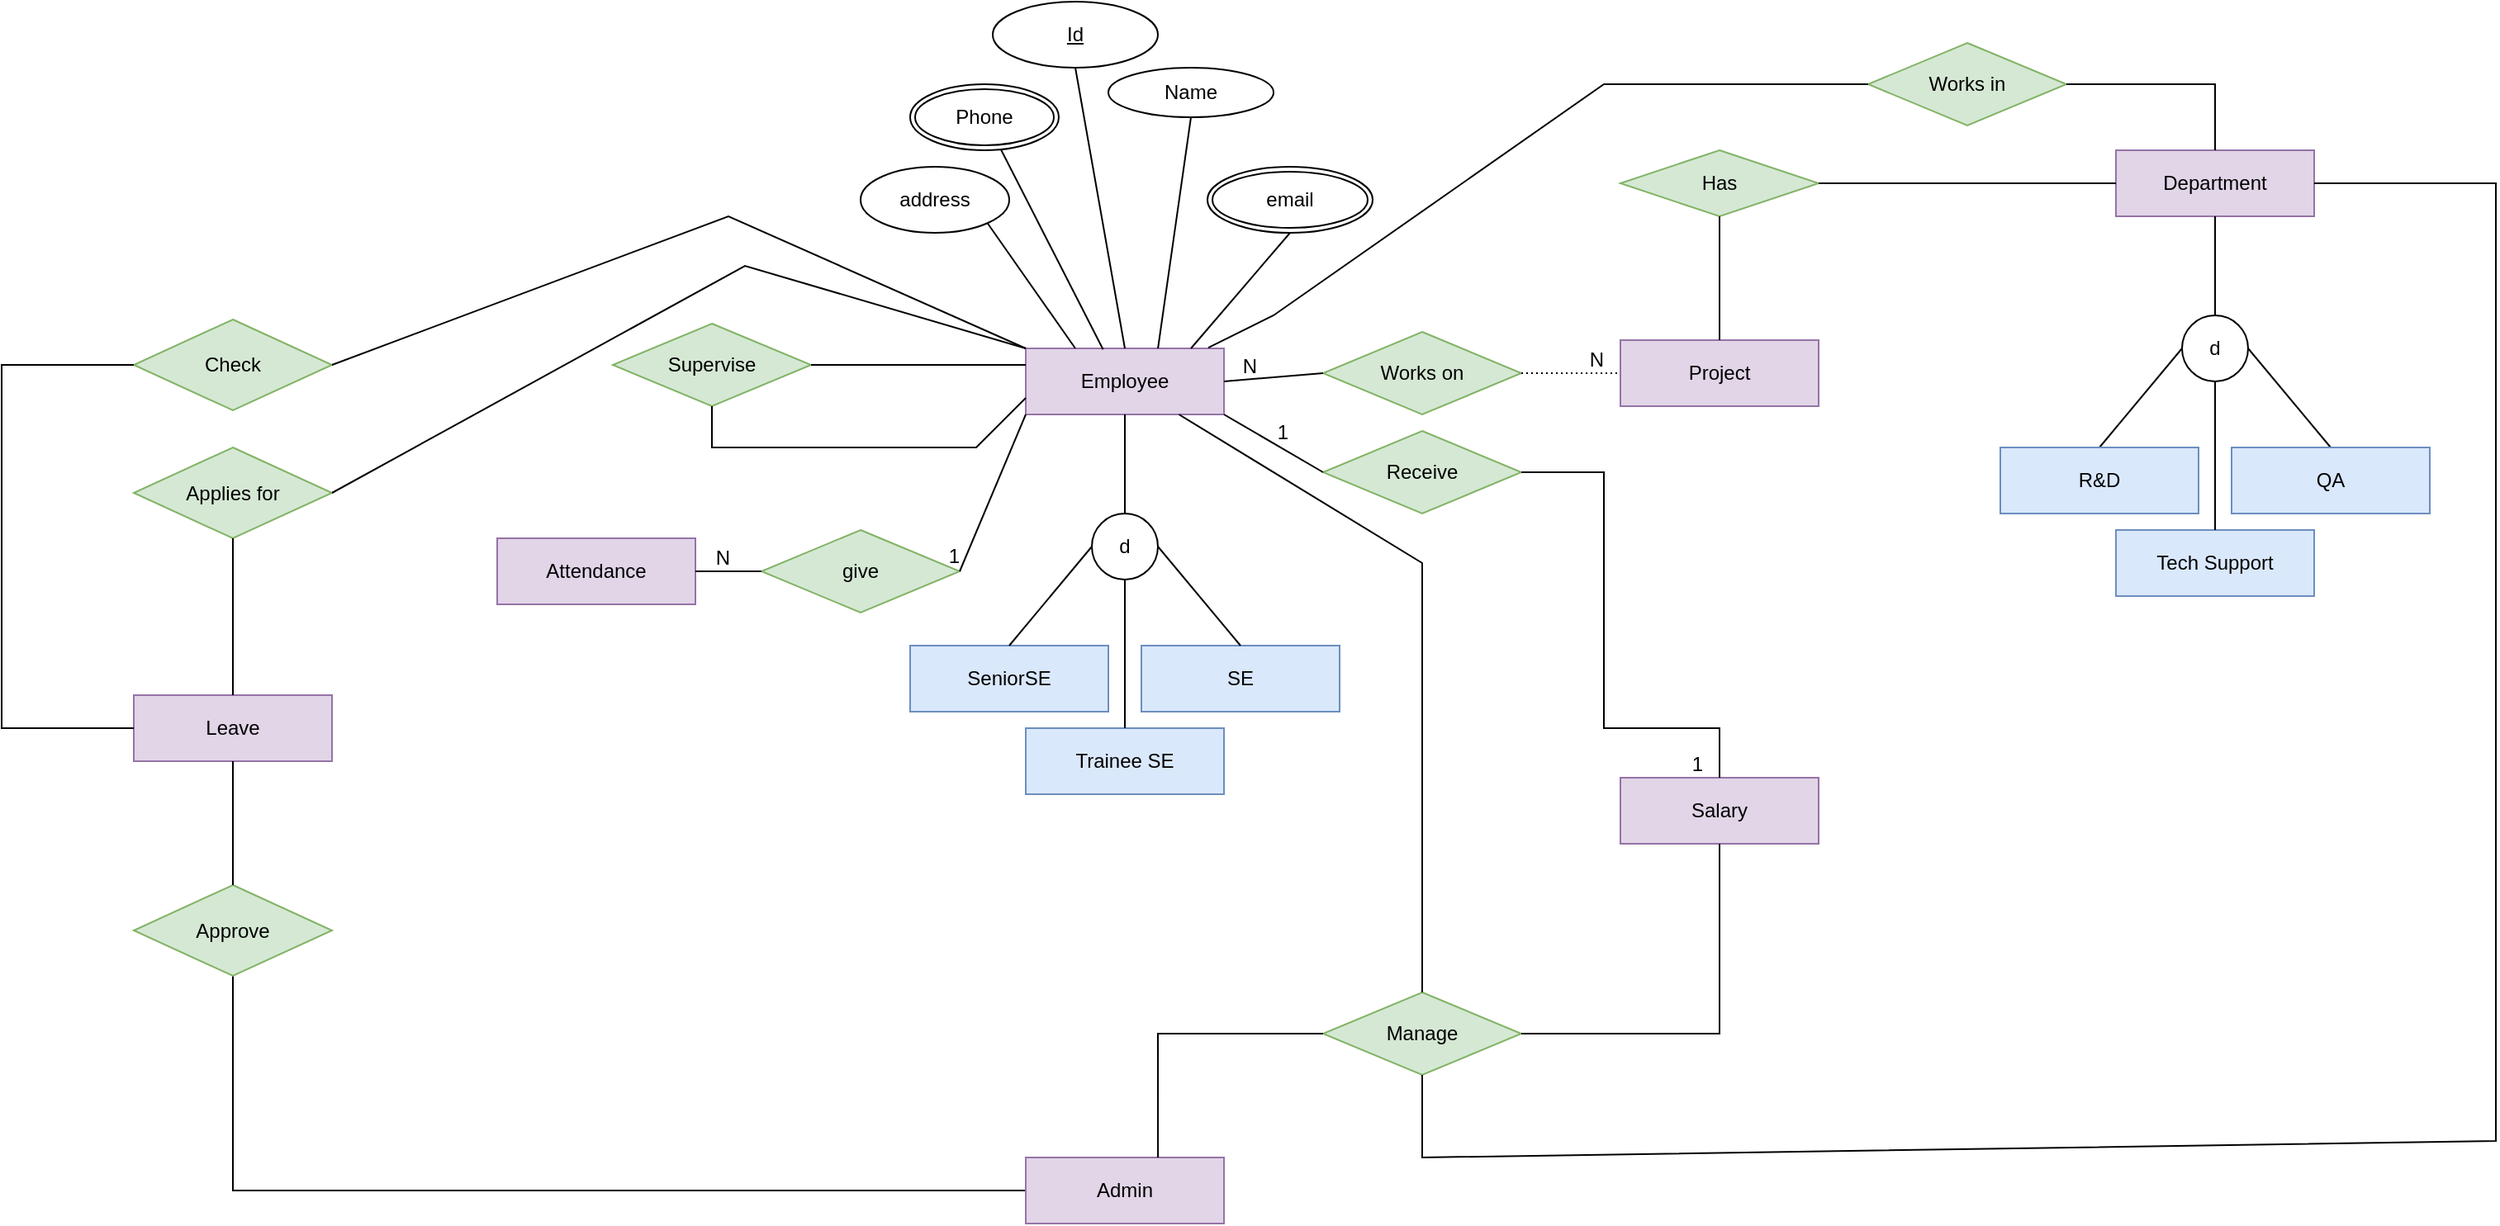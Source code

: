 <mxfile version="16.6.4" type="github">
  <diagram id="R2lEEEUBdFMjLlhIrx00" name="Page-1">
    <mxGraphModel dx="2987" dy="995" grid="1" gridSize="10" guides="1" tooltips="1" connect="1" arrows="1" fold="1" page="1" pageScale="1" pageWidth="1100" pageHeight="850" math="0" shadow="0" extFonts="Permanent Marker^https://fonts.googleapis.com/css?family=Permanent+Marker">
      <root>
        <mxCell id="0" />
        <mxCell id="1" parent="0" />
        <mxCell id="wa6rgPkxSw3eKmAbPzhM-41" value="" style="endArrow=none;html=1;rounded=0;" edge="1" parent="1">
          <mxGeometry relative="1" as="geometry">
            <mxPoint x="-870" y="630" as="sourcePoint" />
            <mxPoint x="-390" y="760" as="targetPoint" />
            <Array as="points">
              <mxPoint x="-870" y="760" />
            </Array>
          </mxGeometry>
        </mxCell>
        <mxCell id="uLMN_BXOicq_y5eOb-Gw-1" value="Employee" style="rounded=0;whiteSpace=wrap;html=1;fillColor=#e1d5e7;strokeColor=#9673a6;" parent="1" vertex="1">
          <mxGeometry x="-390" y="250" width="120" height="40" as="geometry" />
        </mxCell>
        <mxCell id="uLMN_BXOicq_y5eOb-Gw-3" value="" style="endArrow=none;html=1;rounded=0;entryX=0.5;entryY=1;entryDx=0;entryDy=0;exitX=0.5;exitY=0;exitDx=0;exitDy=0;" parent="1" source="uLMN_BXOicq_y5eOb-Gw-1" target="uLMN_BXOicq_y5eOb-Gw-19" edge="1">
          <mxGeometry width="50" height="50" relative="1" as="geometry">
            <mxPoint x="-330" y="340" as="sourcePoint" />
            <mxPoint x="-340" y="90" as="targetPoint" />
          </mxGeometry>
        </mxCell>
        <mxCell id="uLMN_BXOicq_y5eOb-Gw-4" value="address" style="ellipse;whiteSpace=wrap;html=1;" parent="1" vertex="1">
          <mxGeometry x="-490" y="140" width="90" height="40" as="geometry" />
        </mxCell>
        <mxCell id="uLMN_BXOicq_y5eOb-Gw-7" value="Name" style="ellipse;whiteSpace=wrap;html=1;" parent="1" vertex="1">
          <mxGeometry x="-340" y="80" width="100" height="30" as="geometry" />
        </mxCell>
        <mxCell id="uLMN_BXOicq_y5eOb-Gw-8" value="" style="endArrow=none;html=1;rounded=0;entryX=0.607;entryY=0.972;entryDx=0;entryDy=0;exitX=0.39;exitY=0.015;exitDx=0;exitDy=0;exitPerimeter=0;entryPerimeter=0;" parent="1" source="uLMN_BXOicq_y5eOb-Gw-1" target="uLMN_BXOicq_y5eOb-Gw-17" edge="1">
          <mxGeometry width="50" height="50" relative="1" as="geometry">
            <mxPoint x="-350" y="170" as="sourcePoint" />
            <mxPoint x="-410" y="140" as="targetPoint" />
          </mxGeometry>
        </mxCell>
        <mxCell id="uLMN_BXOicq_y5eOb-Gw-9" value="" style="endArrow=none;html=1;rounded=0;entryX=0.5;entryY=1;entryDx=0;entryDy=0;exitX=0.667;exitY=0;exitDx=0;exitDy=0;exitPerimeter=0;" parent="1" source="uLMN_BXOicq_y5eOb-Gw-1" target="uLMN_BXOicq_y5eOb-Gw-7" edge="1">
          <mxGeometry width="50" height="50" relative="1" as="geometry">
            <mxPoint x="-330" y="340" as="sourcePoint" />
            <mxPoint x="-280" y="290" as="targetPoint" />
          </mxGeometry>
        </mxCell>
        <mxCell id="uLMN_BXOicq_y5eOb-Gw-10" value="" style="endArrow=none;html=1;rounded=0;entryX=0.5;entryY=1;entryDx=0;entryDy=0;" parent="1" target="uLMN_BXOicq_y5eOb-Gw-21" edge="1">
          <mxGeometry width="50" height="50" relative="1" as="geometry">
            <mxPoint x="-290" y="250" as="sourcePoint" />
            <mxPoint x="-231.905" y="188.274" as="targetPoint" />
          </mxGeometry>
        </mxCell>
        <mxCell id="uLMN_BXOicq_y5eOb-Gw-11" value="" style="endArrow=none;html=1;rounded=0;entryX=1;entryY=1;entryDx=0;entryDy=0;exitX=0.25;exitY=0;exitDx=0;exitDy=0;" parent="1" source="uLMN_BXOicq_y5eOb-Gw-1" target="uLMN_BXOicq_y5eOb-Gw-4" edge="1">
          <mxGeometry width="50" height="50" relative="1" as="geometry">
            <mxPoint x="-330" y="340" as="sourcePoint" />
            <mxPoint x="-280" y="290" as="targetPoint" />
          </mxGeometry>
        </mxCell>
        <mxCell id="uLMN_BXOicq_y5eOb-Gw-13" value="" style="endArrow=none;html=1;rounded=0;entryX=0.5;entryY=1;entryDx=0;entryDy=0;" parent="1" source="uLMN_BXOicq_y5eOb-Gw-12" target="uLMN_BXOicq_y5eOb-Gw-1" edge="1">
          <mxGeometry width="50" height="50" relative="1" as="geometry">
            <mxPoint x="-330" y="360" as="sourcePoint" />
            <mxPoint x="-280" y="390" as="targetPoint" />
          </mxGeometry>
        </mxCell>
        <mxCell id="uLMN_BXOicq_y5eOb-Gw-17" value="Phone" style="ellipse;shape=doubleEllipse;margin=3;whiteSpace=wrap;html=1;align=center;" parent="1" vertex="1">
          <mxGeometry x="-460" y="90" width="90" height="40" as="geometry" />
        </mxCell>
        <mxCell id="uLMN_BXOicq_y5eOb-Gw-19" value="Id" style="ellipse;whiteSpace=wrap;html=1;align=center;fontStyle=4;" parent="1" vertex="1">
          <mxGeometry x="-410" y="40" width="100" height="40" as="geometry" />
        </mxCell>
        <mxCell id="uLMN_BXOicq_y5eOb-Gw-20" value="Works on" style="shape=rhombus;perimeter=rhombusPerimeter;whiteSpace=wrap;html=1;align=center;fillColor=#d5e8d4;strokeColor=#82b366;" parent="1" vertex="1">
          <mxGeometry x="-210" y="240" width="120" height="50" as="geometry" />
        </mxCell>
        <mxCell id="uLMN_BXOicq_y5eOb-Gw-21" value="email" style="ellipse;shape=doubleEllipse;margin=3;whiteSpace=wrap;html=1;align=center;" parent="1" vertex="1">
          <mxGeometry x="-280" y="140" width="100" height="40" as="geometry" />
        </mxCell>
        <mxCell id="uLMN_BXOicq_y5eOb-Gw-23" value="Project" style="rounded=0;whiteSpace=wrap;html=1;fillColor=#e1d5e7;strokeColor=#9673a6;" parent="1" vertex="1">
          <mxGeometry x="-30" y="245" width="120" height="40" as="geometry" />
        </mxCell>
        <mxCell id="uLMN_BXOicq_y5eOb-Gw-27" value="" style="endArrow=none;html=1;rounded=0;dashed=1;dashPattern=1 2;exitX=1;exitY=0.5;exitDx=0;exitDy=0;" parent="1" source="uLMN_BXOicq_y5eOb-Gw-20" target="uLMN_BXOicq_y5eOb-Gw-23" edge="1">
          <mxGeometry relative="1" as="geometry">
            <mxPoint x="-390" y="410" as="sourcePoint" />
            <mxPoint x="-230" y="410" as="targetPoint" />
          </mxGeometry>
        </mxCell>
        <mxCell id="uLMN_BXOicq_y5eOb-Gw-28" value="N" style="resizable=0;html=1;align=right;verticalAlign=bottom;" parent="uLMN_BXOicq_y5eOb-Gw-27" connectable="0" vertex="1">
          <mxGeometry x="1" relative="1" as="geometry">
            <mxPoint x="-10" as="offset" />
          </mxGeometry>
        </mxCell>
        <mxCell id="uLMN_BXOicq_y5eOb-Gw-31" value="" style="endArrow=none;html=1;rounded=0;entryX=1;entryY=0.5;entryDx=0;entryDy=0;exitX=0;exitY=0.5;exitDx=0;exitDy=0;" parent="1" source="uLMN_BXOicq_y5eOb-Gw-20" target="uLMN_BXOicq_y5eOb-Gw-1" edge="1">
          <mxGeometry relative="1" as="geometry">
            <mxPoint x="-390" y="410" as="sourcePoint" />
            <mxPoint x="-230" y="410" as="targetPoint" />
          </mxGeometry>
        </mxCell>
        <mxCell id="uLMN_BXOicq_y5eOb-Gw-32" value="N" style="resizable=0;html=1;align=right;verticalAlign=bottom;" parent="uLMN_BXOicq_y5eOb-Gw-31" connectable="0" vertex="1">
          <mxGeometry x="1" relative="1" as="geometry">
            <mxPoint x="20" as="offset" />
          </mxGeometry>
        </mxCell>
        <mxCell id="uLMN_BXOicq_y5eOb-Gw-36" value="Receive" style="shape=rhombus;perimeter=rhombusPerimeter;whiteSpace=wrap;html=1;align=center;fillColor=#d5e8d4;strokeColor=#82b366;" parent="1" vertex="1">
          <mxGeometry x="-210" y="300" width="120" height="50" as="geometry" />
        </mxCell>
        <mxCell id="uLMN_BXOicq_y5eOb-Gw-37" value="Salary" style="rounded=0;whiteSpace=wrap;html=1;fillColor=#e1d5e7;strokeColor=#9673a6;" parent="1" vertex="1">
          <mxGeometry x="-30" y="510" width="120" height="40" as="geometry" />
        </mxCell>
        <mxCell id="uLMN_BXOicq_y5eOb-Gw-38" value="" style="endArrow=none;html=1;rounded=0;entryX=1;entryY=1;entryDx=0;entryDy=0;exitX=0;exitY=0.5;exitDx=0;exitDy=0;" parent="1" source="uLMN_BXOicq_y5eOb-Gw-36" target="uLMN_BXOicq_y5eOb-Gw-1" edge="1">
          <mxGeometry relative="1" as="geometry">
            <mxPoint x="-300" y="370" as="sourcePoint" />
            <mxPoint x="-140" y="370" as="targetPoint" />
          </mxGeometry>
        </mxCell>
        <mxCell id="uLMN_BXOicq_y5eOb-Gw-39" value="1" style="resizable=0;html=1;align=right;verticalAlign=bottom;" parent="uLMN_BXOicq_y5eOb-Gw-38" connectable="0" vertex="1">
          <mxGeometry x="1" relative="1" as="geometry">
            <mxPoint x="40" y="20" as="offset" />
          </mxGeometry>
        </mxCell>
        <mxCell id="uLMN_BXOicq_y5eOb-Gw-40" value="" style="endArrow=none;html=1;rounded=0;exitX=1;exitY=0.5;exitDx=0;exitDy=0;entryX=0.5;entryY=0;entryDx=0;entryDy=0;" parent="1" source="uLMN_BXOicq_y5eOb-Gw-36" target="uLMN_BXOicq_y5eOb-Gw-37" edge="1">
          <mxGeometry relative="1" as="geometry">
            <mxPoint x="-330" y="400" as="sourcePoint" />
            <mxPoint x="-170" y="400" as="targetPoint" />
            <Array as="points">
              <mxPoint x="-40" y="325" />
              <mxPoint x="-40" y="480" />
              <mxPoint x="30" y="480" />
            </Array>
          </mxGeometry>
        </mxCell>
        <mxCell id="uLMN_BXOicq_y5eOb-Gw-41" value="1" style="resizable=0;html=1;align=right;verticalAlign=bottom;" parent="uLMN_BXOicq_y5eOb-Gw-40" connectable="0" vertex="1">
          <mxGeometry x="1" relative="1" as="geometry">
            <mxPoint x="-10" as="offset" />
          </mxGeometry>
        </mxCell>
        <mxCell id="uLMN_BXOicq_y5eOb-Gw-42" value="give" style="shape=rhombus;perimeter=rhombusPerimeter;whiteSpace=wrap;html=1;align=center;fillColor=#d5e8d4;strokeColor=#82b366;" parent="1" vertex="1">
          <mxGeometry x="-550" y="360" width="120" height="50" as="geometry" />
        </mxCell>
        <mxCell id="uLMN_BXOicq_y5eOb-Gw-43" value="Attendance" style="rounded=0;whiteSpace=wrap;html=1;fillColor=#e1d5e7;strokeColor=#9673a6;" parent="1" vertex="1">
          <mxGeometry x="-710" y="365" width="120" height="40" as="geometry" />
        </mxCell>
        <mxCell id="uLMN_BXOicq_y5eOb-Gw-44" value="" style="endArrow=none;html=1;rounded=0;exitX=0;exitY=1;exitDx=0;exitDy=0;entryX=1;entryY=0.5;entryDx=0;entryDy=0;" parent="1" source="uLMN_BXOicq_y5eOb-Gw-1" target="uLMN_BXOicq_y5eOb-Gw-42" edge="1">
          <mxGeometry relative="1" as="geometry">
            <mxPoint x="-380" y="300" as="sourcePoint" />
            <mxPoint x="-220" y="300" as="targetPoint" />
          </mxGeometry>
        </mxCell>
        <mxCell id="uLMN_BXOicq_y5eOb-Gw-45" value="1" style="resizable=0;html=1;align=right;verticalAlign=bottom;" parent="uLMN_BXOicq_y5eOb-Gw-44" connectable="0" vertex="1">
          <mxGeometry x="1" relative="1" as="geometry" />
        </mxCell>
        <mxCell id="uLMN_BXOicq_y5eOb-Gw-46" value="" style="endArrow=none;html=1;rounded=0;exitX=0;exitY=0.5;exitDx=0;exitDy=0;entryX=1;entryY=0.5;entryDx=0;entryDy=0;" parent="1" source="uLMN_BXOicq_y5eOb-Gw-42" target="uLMN_BXOicq_y5eOb-Gw-43" edge="1">
          <mxGeometry relative="1" as="geometry">
            <mxPoint x="-380" y="300" as="sourcePoint" />
            <mxPoint x="-220" y="300" as="targetPoint" />
          </mxGeometry>
        </mxCell>
        <mxCell id="uLMN_BXOicq_y5eOb-Gw-47" value="N" style="resizable=0;html=1;align=right;verticalAlign=bottom;" parent="uLMN_BXOicq_y5eOb-Gw-46" connectable="0" vertex="1">
          <mxGeometry x="1" relative="1" as="geometry">
            <mxPoint x="21" as="offset" />
          </mxGeometry>
        </mxCell>
        <mxCell id="uLMN_BXOicq_y5eOb-Gw-48" value="Department" style="rounded=0;whiteSpace=wrap;html=1;fillColor=#e1d5e7;strokeColor=#9673a6;" parent="1" vertex="1">
          <mxGeometry x="270" y="130" width="120" height="40" as="geometry" />
        </mxCell>
        <mxCell id="uLMN_BXOicq_y5eOb-Gw-50" value="Has" style="shape=rhombus;perimeter=rhombusPerimeter;whiteSpace=wrap;html=1;align=center;fillColor=#d5e8d4;strokeColor=#82b366;" parent="1" vertex="1">
          <mxGeometry x="-30" y="130" width="120" height="40" as="geometry" />
        </mxCell>
        <mxCell id="uLMN_BXOicq_y5eOb-Gw-51" value="Admin" style="rounded=0;whiteSpace=wrap;html=1;fillColor=#e1d5e7;strokeColor=#9673a6;" parent="1" vertex="1">
          <mxGeometry x="-390" y="740" width="120" height="40" as="geometry" />
        </mxCell>
        <mxCell id="uLMN_BXOicq_y5eOb-Gw-52" value="Works in" style="shape=rhombus;perimeter=rhombusPerimeter;whiteSpace=wrap;html=1;align=center;fillColor=#d5e8d4;strokeColor=#82b366;" parent="1" vertex="1">
          <mxGeometry x="120" y="65" width="120" height="50" as="geometry" />
        </mxCell>
        <mxCell id="uLMN_BXOicq_y5eOb-Gw-53" value="Manage" style="shape=rhombus;perimeter=rhombusPerimeter;whiteSpace=wrap;html=1;align=center;fillColor=#d5e8d4;strokeColor=#82b366;" parent="1" vertex="1">
          <mxGeometry x="-210" y="640" width="120" height="50" as="geometry" />
        </mxCell>
        <mxCell id="uLMN_BXOicq_y5eOb-Gw-57" value="" style="endArrow=none;html=1;rounded=0;entryX=0.5;entryY=0;entryDx=0;entryDy=0;" parent="1" source="uLMN_BXOicq_y5eOb-Gw-1" target="uLMN_BXOicq_y5eOb-Gw-53" edge="1">
          <mxGeometry relative="1" as="geometry">
            <mxPoint x="-240" y="490" as="sourcePoint" />
            <mxPoint x="-150" y="580" as="targetPoint" />
            <Array as="points">
              <mxPoint x="-150" y="380" />
            </Array>
          </mxGeometry>
        </mxCell>
        <mxCell id="uLMN_BXOicq_y5eOb-Gw-59" value="" style="endArrow=none;html=1;rounded=0;exitX=0.667;exitY=0;exitDx=0;exitDy=0;exitPerimeter=0;entryX=0;entryY=0.5;entryDx=0;entryDy=0;" parent="1" source="uLMN_BXOicq_y5eOb-Gw-51" edge="1">
          <mxGeometry relative="1" as="geometry">
            <mxPoint x="-240" y="490" as="sourcePoint" />
            <mxPoint x="-210" y="665" as="targetPoint" />
            <Array as="points">
              <mxPoint x="-310" y="665" />
            </Array>
          </mxGeometry>
        </mxCell>
        <mxCell id="uLMN_BXOicq_y5eOb-Gw-60" value="" style="endArrow=none;html=1;rounded=0;exitX=1;exitY=0.5;exitDx=0;exitDy=0;" parent="1" target="uLMN_BXOicq_y5eOb-Gw-37" edge="1">
          <mxGeometry relative="1" as="geometry">
            <mxPoint x="-90" y="665" as="sourcePoint" />
            <mxPoint x="30" y="500" as="targetPoint" />
            <Array as="points">
              <mxPoint x="-50" y="665" />
              <mxPoint x="30" y="665" />
            </Array>
          </mxGeometry>
        </mxCell>
        <mxCell id="uLMN_BXOicq_y5eOb-Gw-62" value="" style="endArrow=none;html=1;rounded=0;entryX=1;entryY=0.5;entryDx=0;entryDy=0;exitX=0.5;exitY=1;exitDx=0;exitDy=0;" parent="1" source="uLMN_BXOicq_y5eOb-Gw-53" target="uLMN_BXOicq_y5eOb-Gw-48" edge="1">
          <mxGeometry relative="1" as="geometry">
            <mxPoint x="-90" y="724.41" as="sourcePoint" />
            <mxPoint x="70" y="724.41" as="targetPoint" />
            <Array as="points">
              <mxPoint x="-150" y="740" />
              <mxPoint x="500" y="730" />
              <mxPoint x="500" y="150" />
            </Array>
          </mxGeometry>
        </mxCell>
        <mxCell id="uLMN_BXOicq_y5eOb-Gw-64" value="" style="endArrow=none;html=1;rounded=0;exitX=0.921;exitY=-0.012;exitDx=0;exitDy=0;exitPerimeter=0;entryX=0;entryY=0.5;entryDx=0;entryDy=0;" parent="1" source="uLMN_BXOicq_y5eOb-Gw-1" target="uLMN_BXOicq_y5eOb-Gw-52" edge="1">
          <mxGeometry relative="1" as="geometry">
            <mxPoint x="-240" y="370" as="sourcePoint" />
            <mxPoint x="-80" y="370" as="targetPoint" />
            <Array as="points">
              <mxPoint x="-240" y="230" />
              <mxPoint x="-40" y="90" />
            </Array>
          </mxGeometry>
        </mxCell>
        <mxCell id="uLMN_BXOicq_y5eOb-Gw-65" value="" style="endArrow=none;html=1;rounded=0;entryX=0.5;entryY=0;entryDx=0;entryDy=0;" parent="1" source="uLMN_BXOicq_y5eOb-Gw-52" target="uLMN_BXOicq_y5eOb-Gw-48" edge="1">
          <mxGeometry relative="1" as="geometry">
            <mxPoint x="-90" y="89.41" as="sourcePoint" />
            <mxPoint x="-30" y="89" as="targetPoint" />
            <Array as="points">
              <mxPoint x="330" y="90" />
            </Array>
          </mxGeometry>
        </mxCell>
        <mxCell id="uLMN_BXOicq_y5eOb-Gw-66" value="" style="endArrow=none;html=1;rounded=0;entryX=1;entryY=0.5;entryDx=0;entryDy=0;exitX=0;exitY=0.5;exitDx=0;exitDy=0;" parent="1" source="uLMN_BXOicq_y5eOb-Gw-48" target="uLMN_BXOicq_y5eOb-Gw-50" edge="1">
          <mxGeometry relative="1" as="geometry">
            <mxPoint x="-240" y="370" as="sourcePoint" />
            <mxPoint x="-80" y="370" as="targetPoint" />
          </mxGeometry>
        </mxCell>
        <mxCell id="uLMN_BXOicq_y5eOb-Gw-67" value="" style="endArrow=none;html=1;rounded=0;entryX=0.5;entryY=1;entryDx=0;entryDy=0;" parent="1" source="uLMN_BXOicq_y5eOb-Gw-23" target="uLMN_BXOicq_y5eOb-Gw-50" edge="1">
          <mxGeometry relative="1" as="geometry">
            <mxPoint x="-240" y="370" as="sourcePoint" />
            <mxPoint x="-80" y="370" as="targetPoint" />
          </mxGeometry>
        </mxCell>
        <mxCell id="wa6rgPkxSw3eKmAbPzhM-25" value="" style="endArrow=none;html=1;rounded=0;entryX=0.5;entryY=1;entryDx=0;entryDy=0;exitX=0.5;exitY=0;exitDx=0;exitDy=0;" edge="1" parent="1" source="wa6rgPkxSw3eKmAbPzhM-16" target="uLMN_BXOicq_y5eOb-Gw-48">
          <mxGeometry relative="1" as="geometry">
            <mxPoint x="130" y="440" as="sourcePoint" />
            <mxPoint x="290" y="440" as="targetPoint" />
          </mxGeometry>
        </mxCell>
        <mxCell id="wa6rgPkxSw3eKmAbPzhM-27" value="Supervise" style="shape=rhombus;perimeter=rhombusPerimeter;whiteSpace=wrap;html=1;align=center;fillColor=#d5e8d4;strokeColor=#82b366;" vertex="1" parent="1">
          <mxGeometry x="-640" y="235" width="120" height="50" as="geometry" />
        </mxCell>
        <mxCell id="wa6rgPkxSw3eKmAbPzhM-28" value="" style="endArrow=none;html=1;rounded=0;entryX=0.5;entryY=1;entryDx=0;entryDy=0;exitX=0;exitY=0.75;exitDx=0;exitDy=0;" edge="1" parent="1" source="uLMN_BXOicq_y5eOb-Gw-1" target="wa6rgPkxSw3eKmAbPzhM-27">
          <mxGeometry relative="1" as="geometry">
            <mxPoint x="130" y="440" as="sourcePoint" />
            <mxPoint x="290" y="440" as="targetPoint" />
            <Array as="points">
              <mxPoint x="-420" y="310" />
              <mxPoint x="-580" y="310" />
            </Array>
          </mxGeometry>
        </mxCell>
        <mxCell id="wa6rgPkxSw3eKmAbPzhM-29" value="" style="endArrow=none;html=1;rounded=0;exitX=1;exitY=0.5;exitDx=0;exitDy=0;entryX=0;entryY=0.25;entryDx=0;entryDy=0;" edge="1" parent="1" source="wa6rgPkxSw3eKmAbPzhM-27" target="uLMN_BXOicq_y5eOb-Gw-1">
          <mxGeometry relative="1" as="geometry">
            <mxPoint x="130" y="440" as="sourcePoint" />
            <mxPoint x="-390" y="280" as="targetPoint" />
            <Array as="points">
              <mxPoint x="-440" y="260" />
            </Array>
          </mxGeometry>
        </mxCell>
        <mxCell id="wa6rgPkxSw3eKmAbPzhM-30" value="Leave" style="rounded=0;whiteSpace=wrap;html=1;fillColor=#e1d5e7;strokeColor=#9673a6;" vertex="1" parent="1">
          <mxGeometry x="-930" y="460" width="120" height="40" as="geometry" />
        </mxCell>
        <mxCell id="wa6rgPkxSw3eKmAbPzhM-31" value="Check" style="shape=rhombus;perimeter=rhombusPerimeter;whiteSpace=wrap;html=1;align=center;fillColor=#d5e8d4;strokeColor=#82b366;" vertex="1" parent="1">
          <mxGeometry x="-930" y="232.5" width="120" height="55" as="geometry" />
        </mxCell>
        <mxCell id="wa6rgPkxSw3eKmAbPzhM-32" value="" style="endArrow=none;html=1;rounded=0;exitX=0;exitY=0.5;exitDx=0;exitDy=0;entryX=0;entryY=0.5;entryDx=0;entryDy=0;" edge="1" parent="1" source="wa6rgPkxSw3eKmAbPzhM-31" target="wa6rgPkxSw3eKmAbPzhM-30">
          <mxGeometry relative="1" as="geometry">
            <mxPoint x="-800" y="420" as="sourcePoint" />
            <mxPoint x="-640" y="420" as="targetPoint" />
            <Array as="points">
              <mxPoint x="-1010" y="260" />
              <mxPoint x="-1010" y="480" />
            </Array>
          </mxGeometry>
        </mxCell>
        <mxCell id="wa6rgPkxSw3eKmAbPzhM-33" value="" style="endArrow=none;html=1;rounded=0;exitX=1;exitY=0.5;exitDx=0;exitDy=0;entryX=0;entryY=0;entryDx=0;entryDy=0;" edge="1" parent="1" source="wa6rgPkxSw3eKmAbPzhM-31" target="uLMN_BXOicq_y5eOb-Gw-1">
          <mxGeometry relative="1" as="geometry">
            <mxPoint x="-800" y="340" as="sourcePoint" />
            <mxPoint x="-640" y="340" as="targetPoint" />
            <Array as="points">
              <mxPoint x="-570" y="170" />
            </Array>
          </mxGeometry>
        </mxCell>
        <mxCell id="wa6rgPkxSw3eKmAbPzhM-35" value="Applies for" style="shape=rhombus;perimeter=rhombusPerimeter;whiteSpace=wrap;html=1;align=center;fillColor=#d5e8d4;strokeColor=#82b366;" vertex="1" parent="1">
          <mxGeometry x="-930" y="310" width="120" height="55" as="geometry" />
        </mxCell>
        <mxCell id="wa6rgPkxSw3eKmAbPzhM-36" value="" style="endArrow=none;html=1;rounded=0;exitX=1;exitY=0.5;exitDx=0;exitDy=0;entryX=0;entryY=0;entryDx=0;entryDy=0;" edge="1" parent="1" source="wa6rgPkxSw3eKmAbPzhM-35" target="uLMN_BXOicq_y5eOb-Gw-1">
          <mxGeometry relative="1" as="geometry">
            <mxPoint x="-510" y="420" as="sourcePoint" />
            <mxPoint x="-490" y="233" as="targetPoint" />
            <Array as="points">
              <mxPoint x="-560" y="200" />
            </Array>
          </mxGeometry>
        </mxCell>
        <mxCell id="wa6rgPkxSw3eKmAbPzhM-37" value="" style="endArrow=none;html=1;rounded=0;entryX=0.5;entryY=1;entryDx=0;entryDy=0;exitX=0.5;exitY=0;exitDx=0;exitDy=0;" edge="1" parent="1" source="wa6rgPkxSw3eKmAbPzhM-30" target="wa6rgPkxSw3eKmAbPzhM-35">
          <mxGeometry relative="1" as="geometry">
            <mxPoint x="-850" y="590" as="sourcePoint" />
            <mxPoint x="-690" y="590" as="targetPoint" />
          </mxGeometry>
        </mxCell>
        <mxCell id="wa6rgPkxSw3eKmAbPzhM-39" value="Approve" style="shape=rhombus;perimeter=rhombusPerimeter;whiteSpace=wrap;html=1;align=center;fillColor=#d5e8d4;strokeColor=#82b366;" vertex="1" parent="1">
          <mxGeometry x="-930" y="575" width="120" height="55" as="geometry" />
        </mxCell>
        <mxCell id="wa6rgPkxSw3eKmAbPzhM-40" value="" style="endArrow=none;html=1;rounded=0;exitX=0.5;exitY=0;exitDx=0;exitDy=0;entryX=0.5;entryY=1;entryDx=0;entryDy=0;" edge="1" parent="1" source="wa6rgPkxSw3eKmAbPzhM-39" target="wa6rgPkxSw3eKmAbPzhM-30">
          <mxGeometry relative="1" as="geometry">
            <mxPoint x="-300" y="560" as="sourcePoint" />
            <mxPoint x="-140" y="560" as="targetPoint" />
          </mxGeometry>
        </mxCell>
        <mxCell id="wa6rgPkxSw3eKmAbPzhM-22" value="" style="endArrow=none;html=1;rounded=0;exitX=1;exitY=0.5;exitDx=0;exitDy=0;entryX=0.5;entryY=0;entryDx=0;entryDy=0;" edge="1" parent="1" source="wa6rgPkxSw3eKmAbPzhM-16" target="wa6rgPkxSw3eKmAbPzhM-20">
          <mxGeometry relative="1" as="geometry">
            <mxPoint x="360" y="250" as="sourcePoint" />
            <mxPoint x="520" y="250" as="targetPoint" />
          </mxGeometry>
        </mxCell>
        <mxCell id="wa6rgPkxSw3eKmAbPzhM-23" value="" style="endArrow=none;html=1;rounded=0;exitX=0;exitY=0.5;exitDx=0;exitDy=0;entryX=0.5;entryY=0;entryDx=0;entryDy=0;" edge="1" parent="1" source="wa6rgPkxSw3eKmAbPzhM-16" target="wa6rgPkxSw3eKmAbPzhM-21">
          <mxGeometry relative="1" as="geometry">
            <mxPoint x="630" y="570" as="sourcePoint" />
            <mxPoint x="790" y="570" as="targetPoint" />
          </mxGeometry>
        </mxCell>
        <mxCell id="wa6rgPkxSw3eKmAbPzhM-8" value="" style="group" vertex="1" connectable="0" parent="1">
          <mxGeometry x="-460" y="430" width="260" height="40" as="geometry" />
        </mxCell>
        <mxCell id="uLMN_BXOicq_y5eOb-Gw-15" value="SE" style="rounded=0;whiteSpace=wrap;html=1;fillColor=#dae8fc;strokeColor=#6c8ebf;" parent="wa6rgPkxSw3eKmAbPzhM-8" vertex="1">
          <mxGeometry x="140" width="120" height="40" as="geometry" />
        </mxCell>
        <mxCell id="uLMN_BXOicq_y5eOb-Gw-16" value="SeniorSE" style="rounded=0;whiteSpace=wrap;html=1;fillColor=#dae8fc;strokeColor=#6c8ebf;" parent="wa6rgPkxSw3eKmAbPzhM-8" vertex="1">
          <mxGeometry width="120" height="40" as="geometry" />
        </mxCell>
        <mxCell id="uLMN_BXOicq_y5eOb-Gw-33" value="" style="endArrow=none;html=1;rounded=0;exitX=1;exitY=0.5;exitDx=0;exitDy=0;entryX=0.5;entryY=0;entryDx=0;entryDy=0;" parent="1" source="uLMN_BXOicq_y5eOb-Gw-12" target="uLMN_BXOicq_y5eOb-Gw-15" edge="1">
          <mxGeometry relative="1" as="geometry">
            <mxPoint x="-300" y="370" as="sourcePoint" />
            <mxPoint x="-140" y="370" as="targetPoint" />
          </mxGeometry>
        </mxCell>
        <mxCell id="uLMN_BXOicq_y5eOb-Gw-34" value="" style="endArrow=none;html=1;rounded=0;exitX=0;exitY=0.5;exitDx=0;exitDy=0;entryX=0.5;entryY=0;entryDx=0;entryDy=0;" parent="1" source="uLMN_BXOicq_y5eOb-Gw-12" target="uLMN_BXOicq_y5eOb-Gw-16" edge="1">
          <mxGeometry relative="1" as="geometry">
            <mxPoint x="-30" y="690" as="sourcePoint" />
            <mxPoint x="130" y="690" as="targetPoint" />
          </mxGeometry>
        </mxCell>
        <mxCell id="uLMN_BXOicq_y5eOb-Gw-12" value="d" style="ellipse;whiteSpace=wrap;html=1;aspect=fixed;" parent="1" vertex="1">
          <mxGeometry x="-350" y="350" width="40" height="40" as="geometry" />
        </mxCell>
        <mxCell id="uLMN_BXOicq_y5eOb-Gw-14" value="Trainee SE" style="rounded=0;whiteSpace=wrap;html=1;fillColor=#dae8fc;strokeColor=#6c8ebf;" parent="1" vertex="1">
          <mxGeometry x="-390" y="480" width="120" height="40" as="geometry" />
        </mxCell>
        <mxCell id="uLMN_BXOicq_y5eOb-Gw-35" value="" style="endArrow=none;html=1;rounded=0;exitX=0.5;exitY=1;exitDx=0;exitDy=0;entryX=0.5;entryY=0;entryDx=0;entryDy=0;" parent="1" source="uLMN_BXOicq_y5eOb-Gw-12" target="uLMN_BXOicq_y5eOb-Gw-14" edge="1">
          <mxGeometry relative="1" as="geometry">
            <mxPoint x="-300" y="370" as="sourcePoint" />
            <mxPoint x="-140" y="370" as="targetPoint" />
          </mxGeometry>
        </mxCell>
        <mxCell id="wa6rgPkxSw3eKmAbPzhM-20" value="QA" style="rounded=0;whiteSpace=wrap;html=1;fillColor=#dae8fc;strokeColor=#6c8ebf;" vertex="1" parent="1">
          <mxGeometry x="340" y="310" width="120" height="40" as="geometry" />
        </mxCell>
        <mxCell id="wa6rgPkxSw3eKmAbPzhM-21" value="R&amp;amp;D" style="rounded=0;whiteSpace=wrap;html=1;fillColor=#dae8fc;strokeColor=#6c8ebf;" vertex="1" parent="1">
          <mxGeometry x="200" y="310" width="120" height="40" as="geometry" />
        </mxCell>
        <mxCell id="wa6rgPkxSw3eKmAbPzhM-16" value="d" style="ellipse;whiteSpace=wrap;html=1;aspect=fixed;" vertex="1" parent="1">
          <mxGeometry x="310" y="230" width="40" height="40" as="geometry" />
        </mxCell>
        <mxCell id="wa6rgPkxSw3eKmAbPzhM-17" value="Tech Support" style="rounded=0;whiteSpace=wrap;html=1;fillColor=#dae8fc;strokeColor=#6c8ebf;" vertex="1" parent="1">
          <mxGeometry x="270" y="360" width="120" height="40" as="geometry" />
        </mxCell>
        <mxCell id="wa6rgPkxSw3eKmAbPzhM-18" value="" style="endArrow=none;html=1;rounded=0;exitX=0.5;exitY=1;exitDx=0;exitDy=0;entryX=0.5;entryY=0;entryDx=0;entryDy=0;" edge="1" parent="1" source="wa6rgPkxSw3eKmAbPzhM-16" target="wa6rgPkxSw3eKmAbPzhM-17">
          <mxGeometry relative="1" as="geometry">
            <mxPoint x="360" y="250" as="sourcePoint" />
            <mxPoint x="520" y="250" as="targetPoint" />
          </mxGeometry>
        </mxCell>
      </root>
    </mxGraphModel>
  </diagram>
</mxfile>

